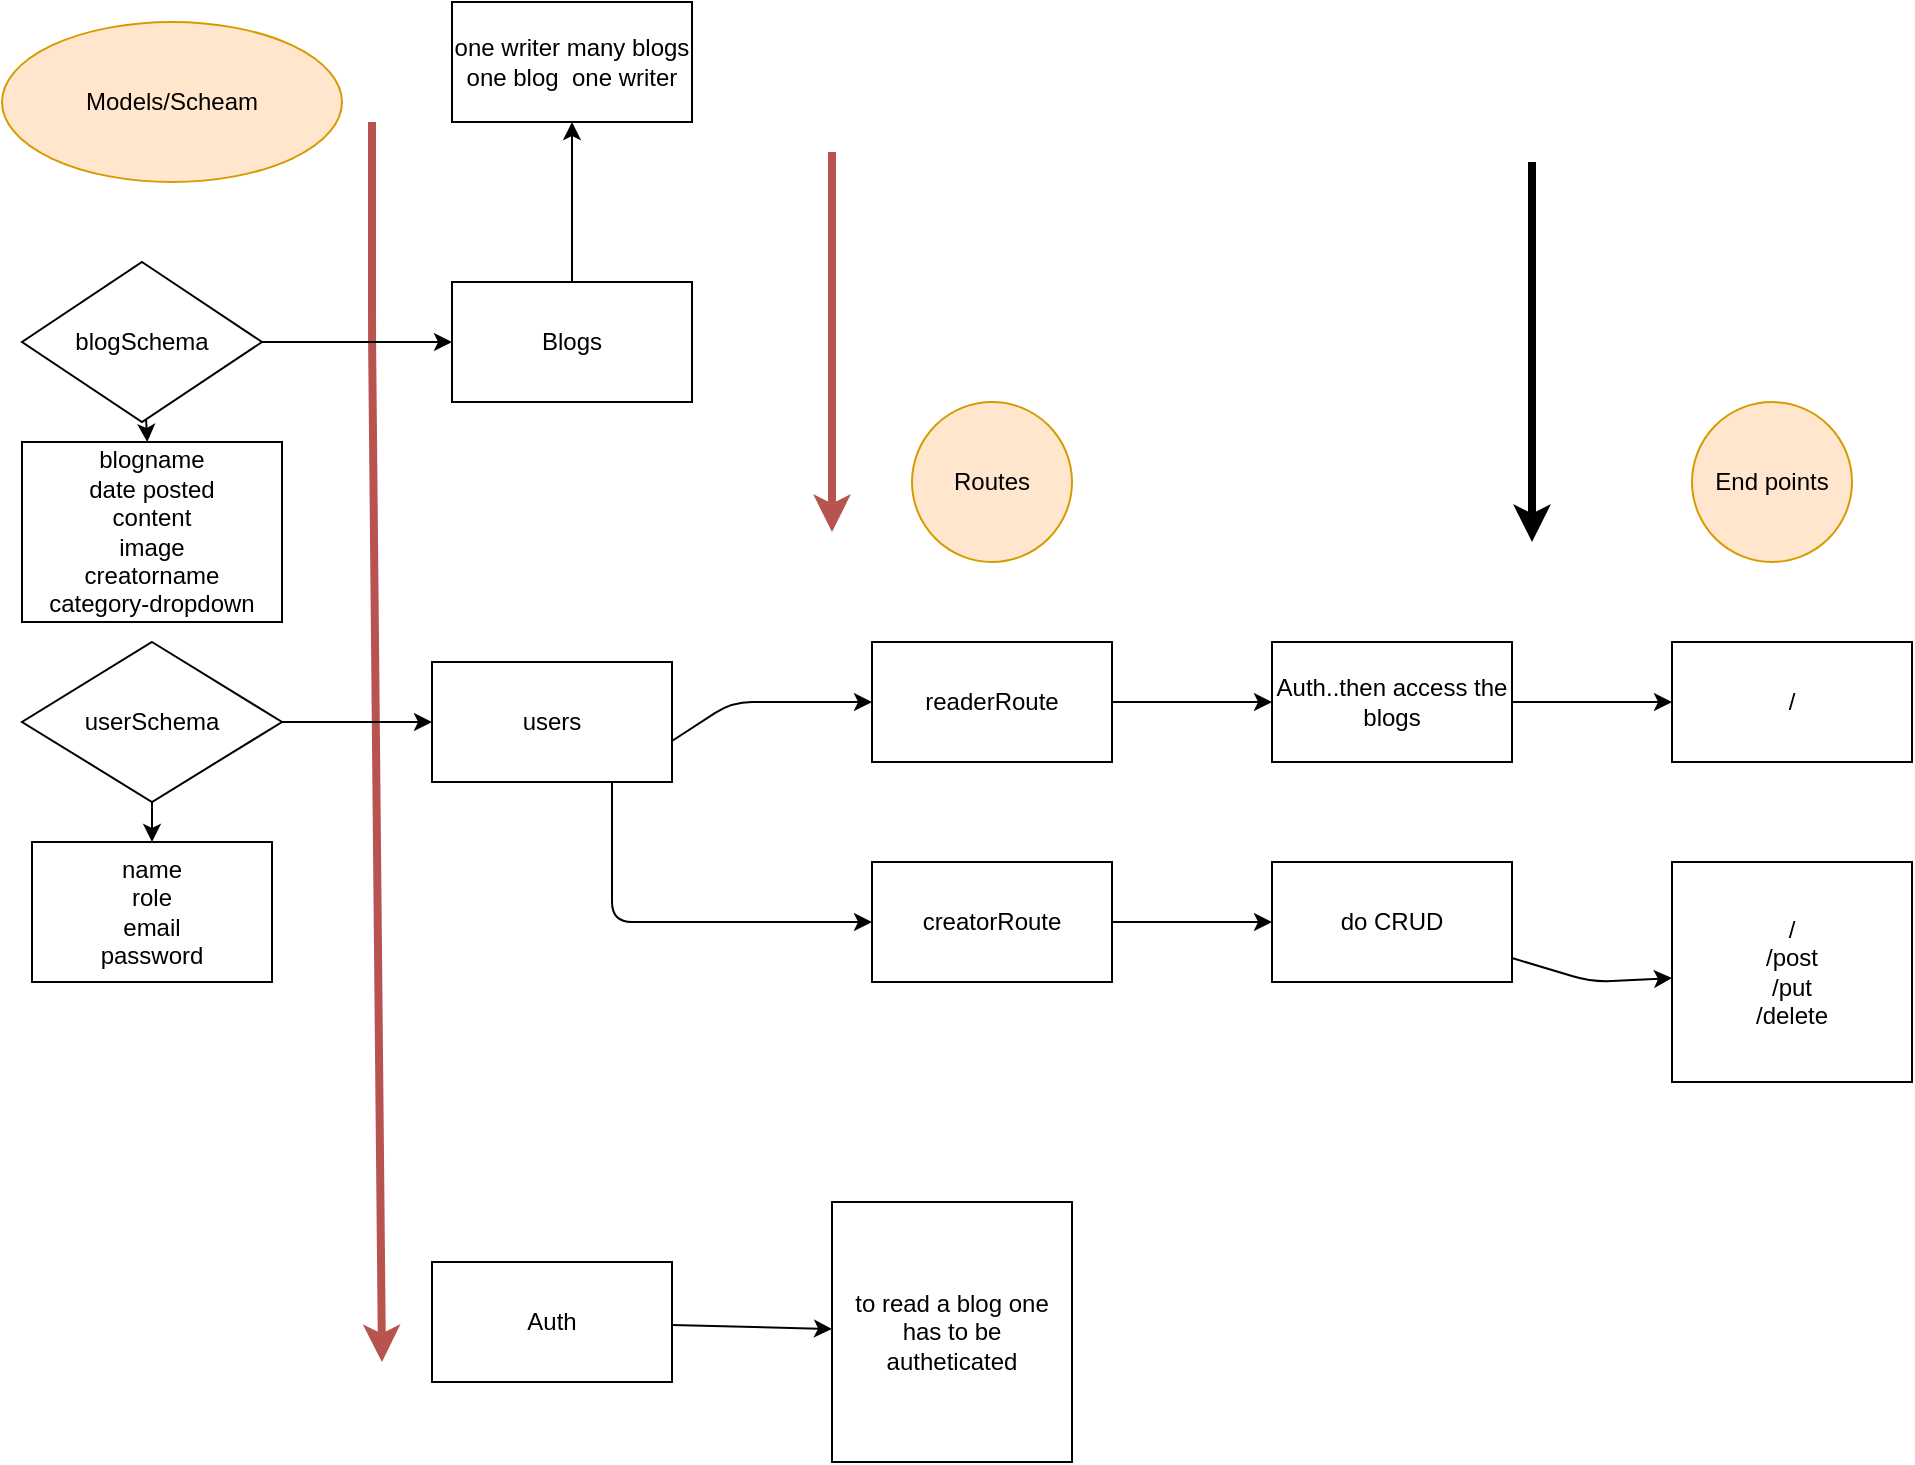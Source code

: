 <mxfile>
    <diagram id="j1jpSsIlwRkKrTeLja6D" name="Page-1">
        <mxGraphModel dx="1086" dy="903" grid="1" gridSize="10" guides="1" tooltips="1" connect="1" arrows="1" fold="1" page="1" pageScale="1" pageWidth="850" pageHeight="1100" math="0" shadow="0">
            <root>
                <mxCell id="0"/>
                <mxCell id="1" parent="0"/>
                <mxCell id="43" value="" style="edgeStyle=none;html=1;" edge="1" parent="1" source="2" target="42">
                    <mxGeometry relative="1" as="geometry"/>
                </mxCell>
                <mxCell id="2" value="Blogs" style="whiteSpace=wrap;html=1;" vertex="1" parent="1">
                    <mxGeometry x="225" y="210" width="120" height="60" as="geometry"/>
                </mxCell>
                <mxCell id="9" value="users" style="whiteSpace=wrap;html=1;" vertex="1" parent="1">
                    <mxGeometry x="215" y="400" width="120" height="60" as="geometry"/>
                </mxCell>
                <mxCell id="18" value="" style="edgeStyle=none;html=1;" edge="1" parent="1" source="10" target="17">
                    <mxGeometry relative="1" as="geometry"/>
                </mxCell>
                <mxCell id="10" value="creatorRoute" style="whiteSpace=wrap;html=1;" vertex="1" parent="1">
                    <mxGeometry x="435" y="500" width="120" height="60" as="geometry"/>
                </mxCell>
                <mxCell id="11" value="" style="edgeStyle=none;orthogonalLoop=1;jettySize=auto;html=1;entryX=0;entryY=0.5;entryDx=0;entryDy=0;" edge="1" target="12" parent="1">
                    <mxGeometry width="80" relative="1" as="geometry">
                        <mxPoint x="335" y="439.5" as="sourcePoint"/>
                        <mxPoint x="415" y="439.5" as="targetPoint"/>
                        <Array as="points">
                            <mxPoint x="365" y="420"/>
                        </Array>
                    </mxGeometry>
                </mxCell>
                <mxCell id="16" value="" style="edgeStyle=none;html=1;" edge="1" parent="1" source="12" target="15">
                    <mxGeometry relative="1" as="geometry"/>
                </mxCell>
                <mxCell id="12" value="readerRoute" style="whiteSpace=wrap;html=1;" vertex="1" parent="1">
                    <mxGeometry x="435" y="390" width="120" height="60" as="geometry"/>
                </mxCell>
                <mxCell id="13" value="" style="edgeStyle=none;orthogonalLoop=1;jettySize=auto;html=1;exitX=0.75;exitY=1;exitDx=0;exitDy=0;entryX=0;entryY=0.5;entryDx=0;entryDy=0;" edge="1" source="9" target="10" parent="1">
                    <mxGeometry width="80" relative="1" as="geometry">
                        <mxPoint x="315" y="529.5" as="sourcePoint"/>
                        <mxPoint x="395" y="529.5" as="targetPoint"/>
                        <Array as="points">
                            <mxPoint x="305" y="530"/>
                        </Array>
                    </mxGeometry>
                </mxCell>
                <mxCell id="26" value="" style="edgeStyle=none;html=1;" edge="1" parent="1" source="14" target="25">
                    <mxGeometry relative="1" as="geometry"/>
                </mxCell>
                <mxCell id="14" value="Auth" style="whiteSpace=wrap;html=1;" vertex="1" parent="1">
                    <mxGeometry x="215" y="700" width="120" height="60" as="geometry"/>
                </mxCell>
                <mxCell id="24" value="" style="edgeStyle=none;html=1;" edge="1" parent="1" source="15" target="23">
                    <mxGeometry relative="1" as="geometry"/>
                </mxCell>
                <mxCell id="15" value="Auth..then access the blogs" style="whiteSpace=wrap;html=1;" vertex="1" parent="1">
                    <mxGeometry x="635" y="390" width="120" height="60" as="geometry"/>
                </mxCell>
                <mxCell id="20" value="" style="edgeStyle=none;html=1;" edge="1" parent="1" source="17" target="19">
                    <mxGeometry relative="1" as="geometry">
                        <Array as="points">
                            <mxPoint x="795" y="560"/>
                        </Array>
                    </mxGeometry>
                </mxCell>
                <mxCell id="17" value="do CRUD" style="whiteSpace=wrap;html=1;" vertex="1" parent="1">
                    <mxGeometry x="635" y="500" width="120" height="60" as="geometry"/>
                </mxCell>
                <mxCell id="19" value="/&lt;div&gt;/post&lt;/div&gt;&lt;div&gt;/put&lt;/div&gt;&lt;div&gt;/delete&lt;/div&gt;" style="whiteSpace=wrap;html=1;" vertex="1" parent="1">
                    <mxGeometry x="835" y="500" width="120" height="110" as="geometry"/>
                </mxCell>
                <mxCell id="23" value="/" style="whiteSpace=wrap;html=1;" vertex="1" parent="1">
                    <mxGeometry x="835" y="390" width="120" height="60" as="geometry"/>
                </mxCell>
                <mxCell id="25" value="to read a blog one has to be autheticated" style="whiteSpace=wrap;html=1;" vertex="1" parent="1">
                    <mxGeometry x="415" y="670" width="120" height="130" as="geometry"/>
                </mxCell>
                <mxCell id="27" value="Routes" style="ellipse;whiteSpace=wrap;html=1;fillColor=#ffe6cc;strokeColor=#d79b00;" vertex="1" parent="1">
                    <mxGeometry x="455" y="270" width="80" height="80" as="geometry"/>
                </mxCell>
                <mxCell id="28" value="End points" style="ellipse;whiteSpace=wrap;html=1;fillColor=#ffe6cc;strokeColor=#d79b00;" vertex="1" parent="1">
                    <mxGeometry x="845" y="270" width="80" height="80" as="geometry"/>
                </mxCell>
                <mxCell id="30" value="" style="edgeStyle=none;orthogonalLoop=1;jettySize=auto;html=1;strokeWidth=4;" edge="1" parent="1">
                    <mxGeometry width="80" relative="1" as="geometry">
                        <mxPoint x="765" y="150" as="sourcePoint"/>
                        <mxPoint x="765" y="340" as="targetPoint"/>
                        <Array as="points"/>
                    </mxGeometry>
                </mxCell>
                <mxCell id="31" value="" style="edgeStyle=none;orthogonalLoop=1;jettySize=auto;html=1;strokeWidth=4;fillColor=#f8cecc;strokeColor=#b85450;" edge="1" parent="1">
                    <mxGeometry width="80" relative="1" as="geometry">
                        <mxPoint x="415" y="145" as="sourcePoint"/>
                        <mxPoint x="415" y="335" as="targetPoint"/>
                        <Array as="points"/>
                    </mxGeometry>
                </mxCell>
                <mxCell id="32" value="" style="edgeStyle=none;orthogonalLoop=1;jettySize=auto;html=1;strokeWidth=4;fillColor=#f8cecc;strokeColor=#b85450;" edge="1" parent="1">
                    <mxGeometry width="80" relative="1" as="geometry">
                        <mxPoint x="185" y="130" as="sourcePoint"/>
                        <mxPoint x="190" y="750" as="targetPoint"/>
                        <Array as="points">
                            <mxPoint x="185" y="235"/>
                        </Array>
                    </mxGeometry>
                </mxCell>
                <mxCell id="33" value="Models/Scheam" style="ellipse;whiteSpace=wrap;html=1;fillColor=#ffe6cc;strokeColor=#d79b00;" vertex="1" parent="1">
                    <mxGeometry y="80" width="170" height="80" as="geometry"/>
                </mxCell>
                <mxCell id="37" value="" style="edgeStyle=none;html=1;" edge="1" parent="1" source="34" target="36">
                    <mxGeometry relative="1" as="geometry"/>
                </mxCell>
                <mxCell id="34" value="blogSchema" style="rhombus;whiteSpace=wrap;html=1;" vertex="1" parent="1">
                    <mxGeometry x="10" y="200" width="120" height="80" as="geometry"/>
                </mxCell>
                <mxCell id="35" value="" style="edgeStyle=none;orthogonalLoop=1;jettySize=auto;html=1;entryX=0;entryY=0.5;entryDx=0;entryDy=0;exitX=1;exitY=0.5;exitDx=0;exitDy=0;" edge="1" parent="1" source="34" target="2">
                    <mxGeometry width="80" relative="1" as="geometry">
                        <mxPoint x="150" y="240" as="sourcePoint"/>
                        <mxPoint x="170" y="239.5" as="targetPoint"/>
                        <Array as="points"/>
                    </mxGeometry>
                </mxCell>
                <mxCell id="36" value="blogname&lt;div&gt;date posted&lt;/div&gt;&lt;div&gt;content&lt;/div&gt;&lt;div&gt;image&lt;/div&gt;&lt;div&gt;creatorname&lt;/div&gt;&lt;div&gt;category-dropdown&lt;/div&gt;" style="whiteSpace=wrap;html=1;" vertex="1" parent="1">
                    <mxGeometry x="10" y="290" width="130" height="90" as="geometry"/>
                </mxCell>
                <mxCell id="41" value="" style="edgeStyle=none;html=1;" edge="1" parent="1" source="38" target="40">
                    <mxGeometry relative="1" as="geometry"/>
                </mxCell>
                <mxCell id="38" value="userSchema" style="rhombus;whiteSpace=wrap;html=1;" vertex="1" parent="1">
                    <mxGeometry x="10" y="390" width="130" height="80" as="geometry"/>
                </mxCell>
                <mxCell id="39" value="" style="edgeStyle=none;orthogonalLoop=1;jettySize=auto;html=1;exitX=1;exitY=0.5;exitDx=0;exitDy=0;entryX=0;entryY=0.5;entryDx=0;entryDy=0;" edge="1" parent="1" source="38" target="9">
                    <mxGeometry width="80" relative="1" as="geometry">
                        <mxPoint x="120" y="460" as="sourcePoint"/>
                        <mxPoint x="200" y="460" as="targetPoint"/>
                        <Array as="points"/>
                    </mxGeometry>
                </mxCell>
                <mxCell id="40" value="name&lt;div&gt;&lt;div&gt;role&lt;/div&gt;&lt;div&gt;email&lt;/div&gt;&lt;/div&gt;&lt;div&gt;password&lt;/div&gt;" style="whiteSpace=wrap;html=1;" vertex="1" parent="1">
                    <mxGeometry x="15" y="490" width="120" height="70" as="geometry"/>
                </mxCell>
                <mxCell id="42" value="one writer many blogs&lt;div&gt;one blog&amp;nbsp; one writer&lt;/div&gt;" style="whiteSpace=wrap;html=1;" vertex="1" parent="1">
                    <mxGeometry x="225" y="70" width="120" height="60" as="geometry"/>
                </mxCell>
            </root>
        </mxGraphModel>
    </diagram>
</mxfile>